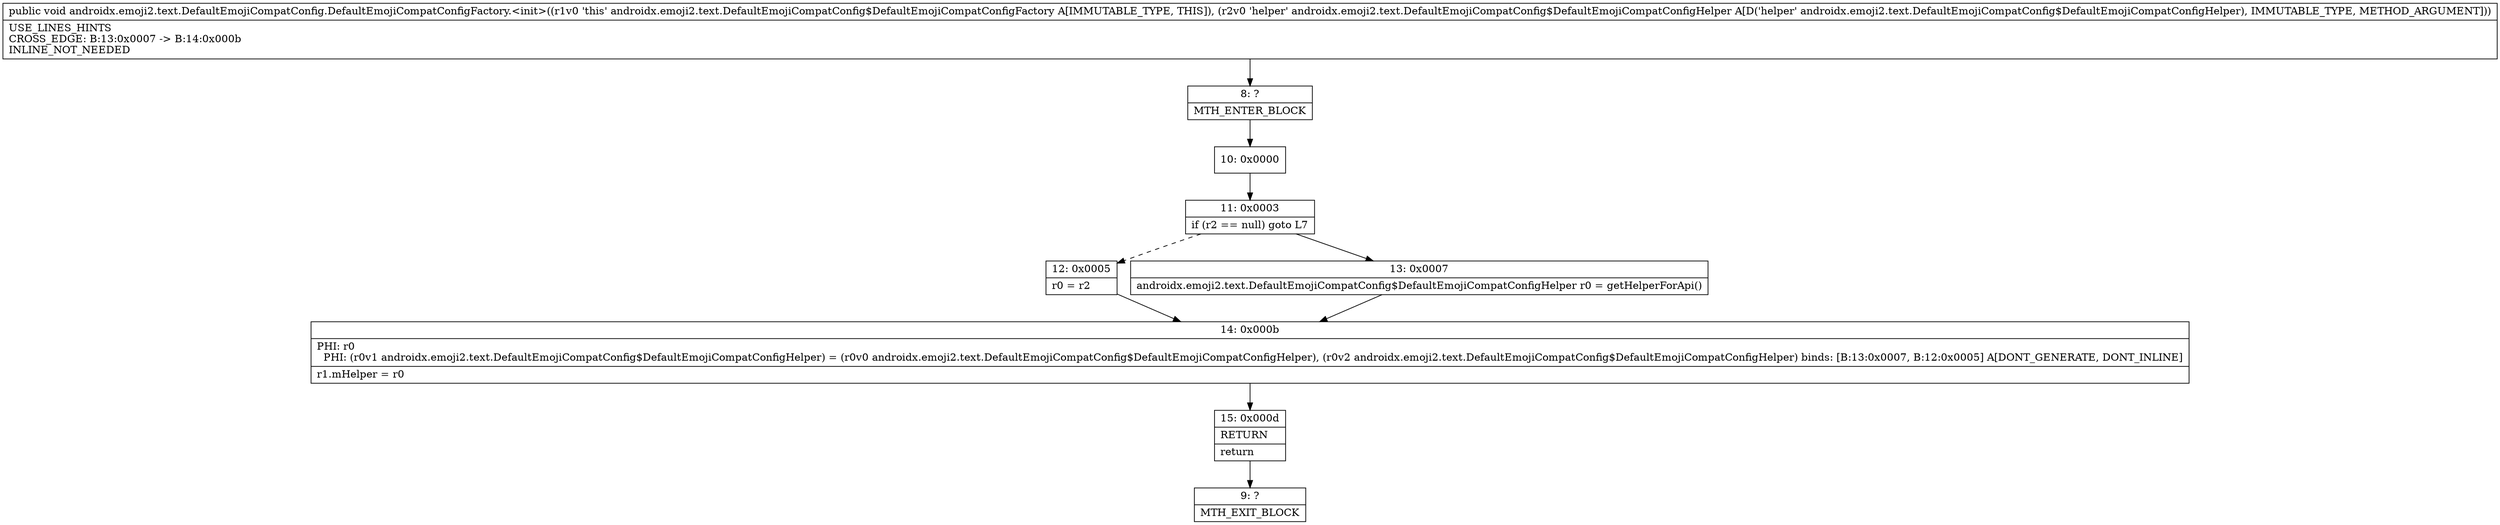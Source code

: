digraph "CFG forandroidx.emoji2.text.DefaultEmojiCompatConfig.DefaultEmojiCompatConfigFactory.\<init\>(Landroidx\/emoji2\/text\/DefaultEmojiCompatConfig$DefaultEmojiCompatConfigHelper;)V" {
Node_8 [shape=record,label="{8\:\ ?|MTH_ENTER_BLOCK\l}"];
Node_10 [shape=record,label="{10\:\ 0x0000}"];
Node_11 [shape=record,label="{11\:\ 0x0003|if (r2 == null) goto L7\l}"];
Node_12 [shape=record,label="{12\:\ 0x0005|r0 = r2\l}"];
Node_14 [shape=record,label="{14\:\ 0x000b|PHI: r0 \l  PHI: (r0v1 androidx.emoji2.text.DefaultEmojiCompatConfig$DefaultEmojiCompatConfigHelper) = (r0v0 androidx.emoji2.text.DefaultEmojiCompatConfig$DefaultEmojiCompatConfigHelper), (r0v2 androidx.emoji2.text.DefaultEmojiCompatConfig$DefaultEmojiCompatConfigHelper) binds: [B:13:0x0007, B:12:0x0005] A[DONT_GENERATE, DONT_INLINE]\l|r1.mHelper = r0\l}"];
Node_15 [shape=record,label="{15\:\ 0x000d|RETURN\l|return\l}"];
Node_9 [shape=record,label="{9\:\ ?|MTH_EXIT_BLOCK\l}"];
Node_13 [shape=record,label="{13\:\ 0x0007|androidx.emoji2.text.DefaultEmojiCompatConfig$DefaultEmojiCompatConfigHelper r0 = getHelperForApi()\l}"];
MethodNode[shape=record,label="{public void androidx.emoji2.text.DefaultEmojiCompatConfig.DefaultEmojiCompatConfigFactory.\<init\>((r1v0 'this' androidx.emoji2.text.DefaultEmojiCompatConfig$DefaultEmojiCompatConfigFactory A[IMMUTABLE_TYPE, THIS]), (r2v0 'helper' androidx.emoji2.text.DefaultEmojiCompatConfig$DefaultEmojiCompatConfigHelper A[D('helper' androidx.emoji2.text.DefaultEmojiCompatConfig$DefaultEmojiCompatConfigHelper), IMMUTABLE_TYPE, METHOD_ARGUMENT]))  | USE_LINES_HINTS\lCROSS_EDGE: B:13:0x0007 \-\> B:14:0x000b\lINLINE_NOT_NEEDED\l}"];
MethodNode -> Node_8;Node_8 -> Node_10;
Node_10 -> Node_11;
Node_11 -> Node_12[style=dashed];
Node_11 -> Node_13;
Node_12 -> Node_14;
Node_14 -> Node_15;
Node_15 -> Node_9;
Node_13 -> Node_14;
}

